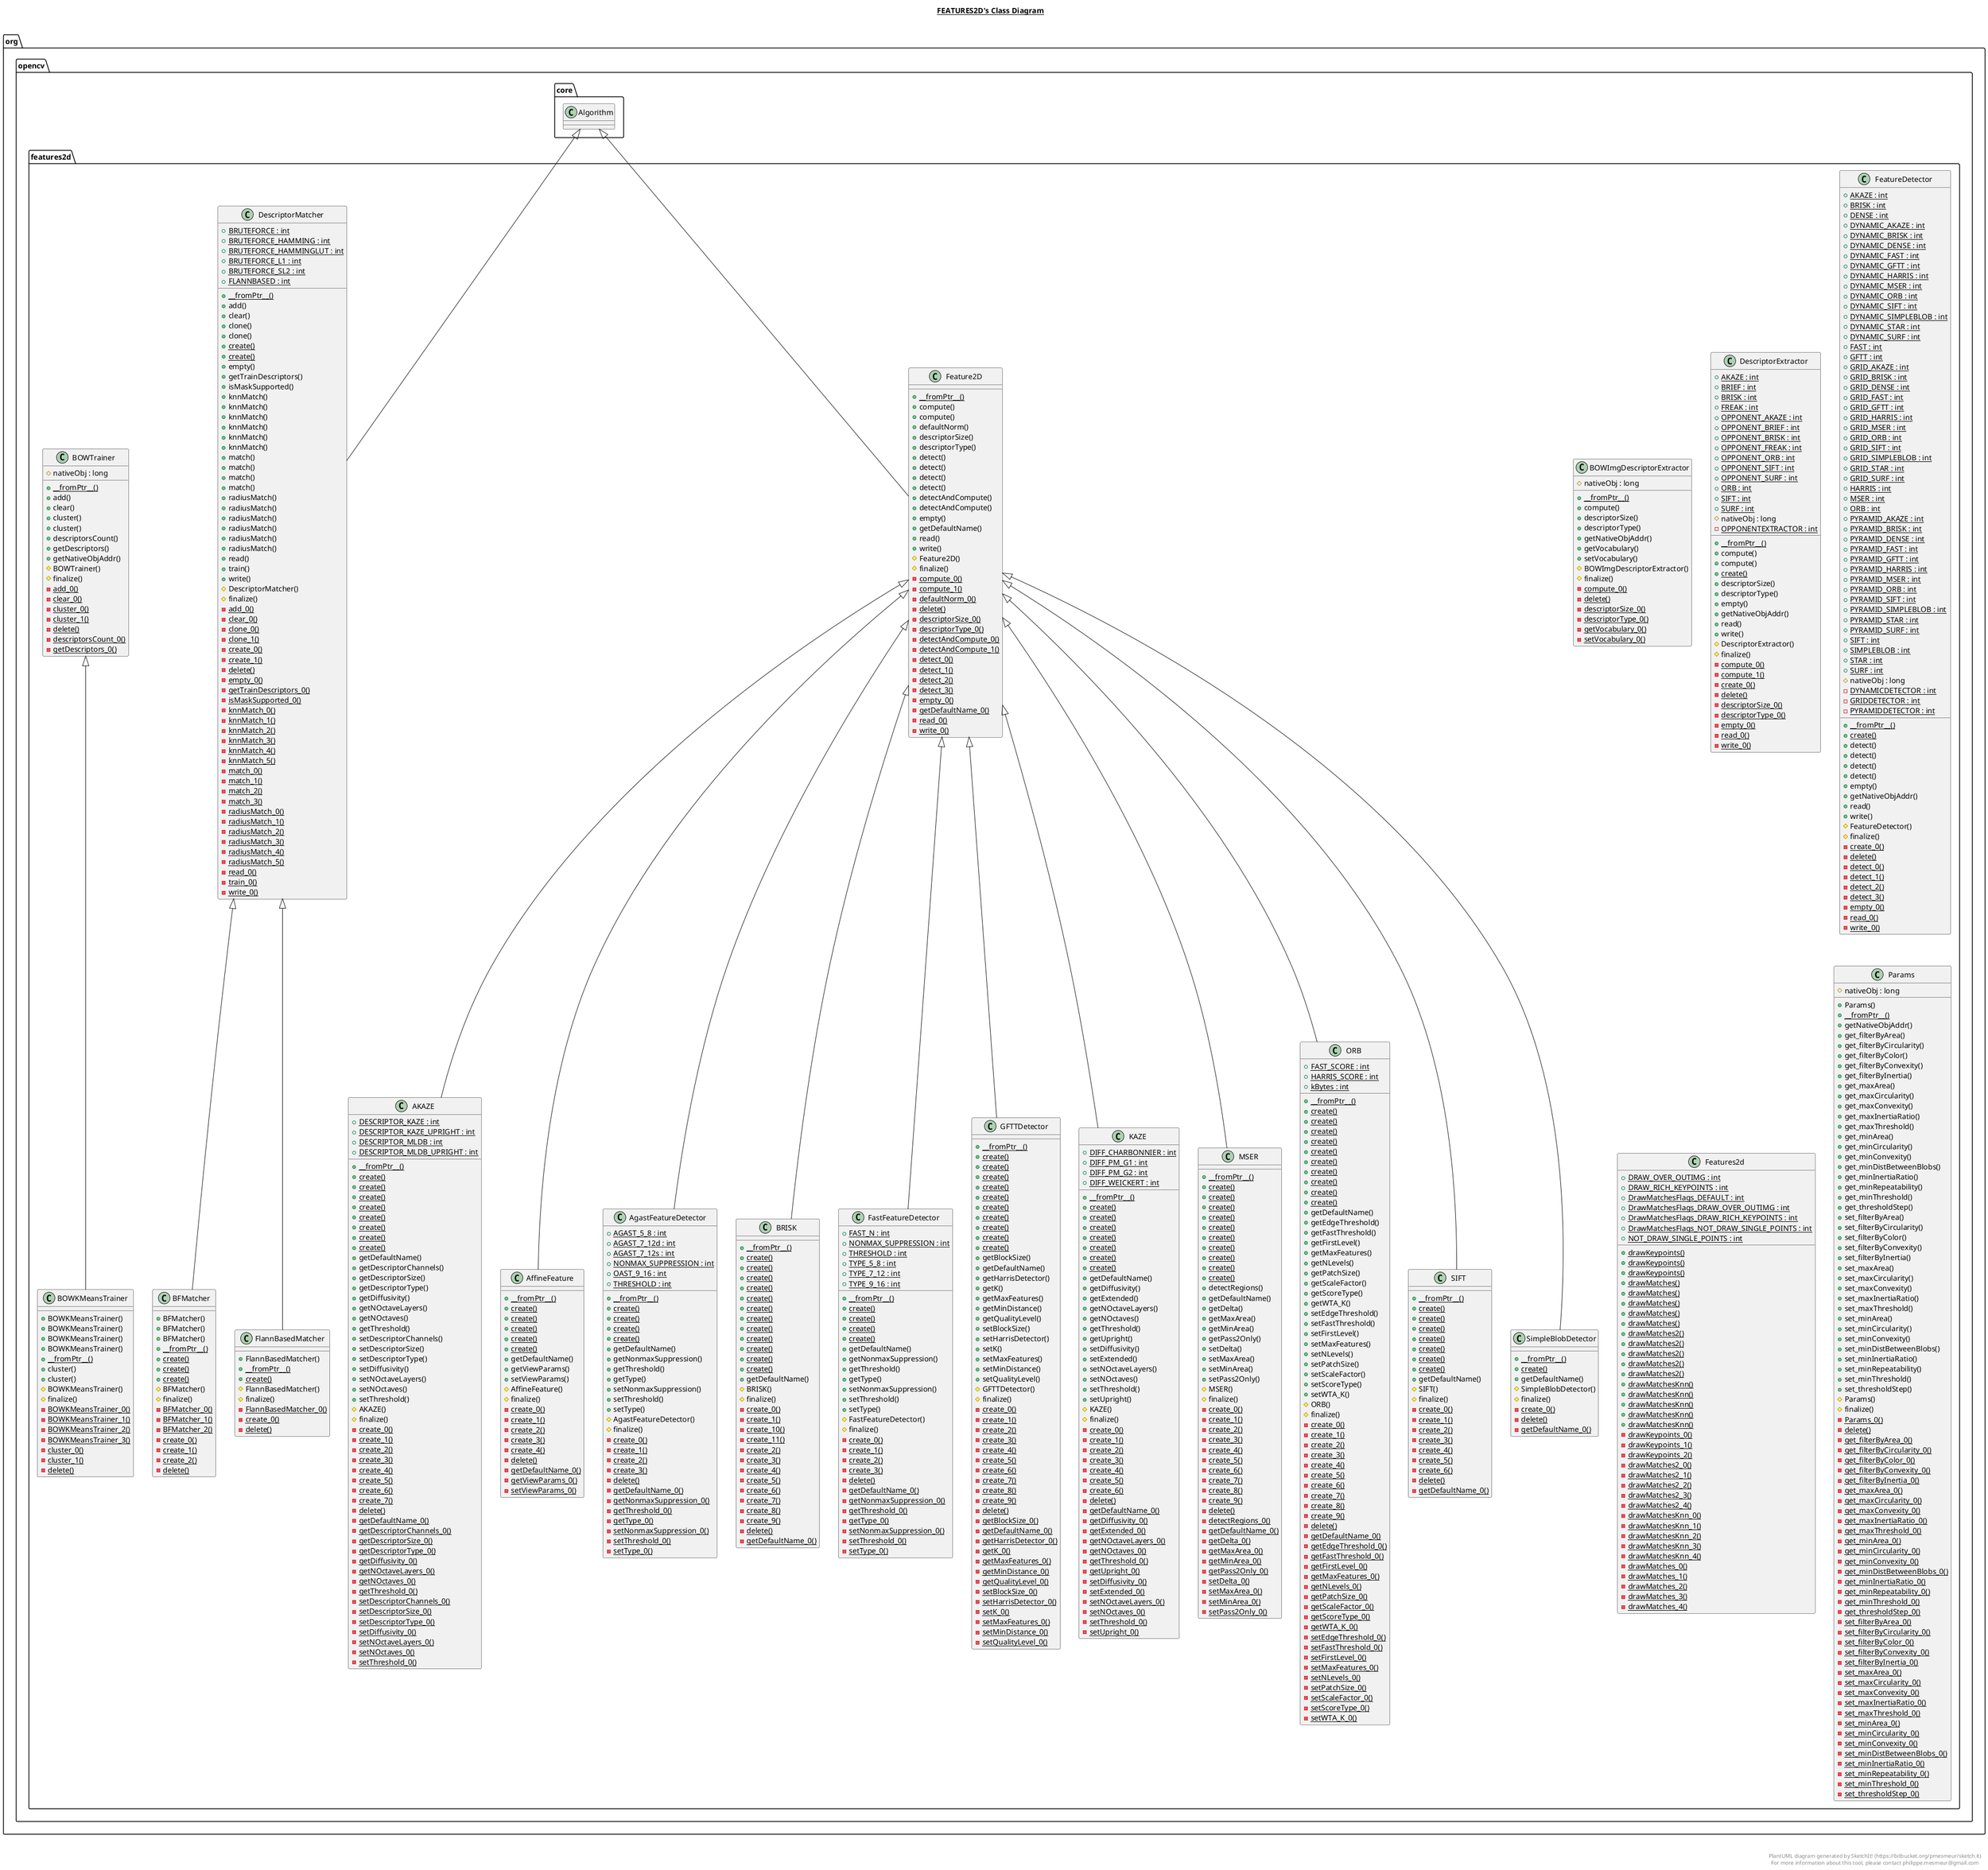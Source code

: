 @startuml

title __FEATURES2D's Class Diagram__\n

  namespace org.opencv {
    namespace features2d {
      class org.opencv.features2d.AKAZE {
          {static} + DESCRIPTOR_KAZE : int
          {static} + DESCRIPTOR_KAZE_UPRIGHT : int
          {static} + DESCRIPTOR_MLDB : int
          {static} + DESCRIPTOR_MLDB_UPRIGHT : int
          {static} + __fromPtr__()
          {static} + create()
          {static} + create()
          {static} + create()
          {static} + create()
          {static} + create()
          {static} + create()
          {static} + create()
          {static} + create()
          + getDefaultName()
          + getDescriptorChannels()
          + getDescriptorSize()
          + getDescriptorType()
          + getDiffusivity()
          + getNOctaveLayers()
          + getNOctaves()
          + getThreshold()
          + setDescriptorChannels()
          + setDescriptorSize()
          + setDescriptorType()
          + setDiffusivity()
          + setNOctaveLayers()
          + setNOctaves()
          + setThreshold()
          # AKAZE()
          # finalize()
          {static} - create_0()
          {static} - create_1()
          {static} - create_2()
          {static} - create_3()
          {static} - create_4()
          {static} - create_5()
          {static} - create_6()
          {static} - create_7()
          {static} - delete()
          {static} - getDefaultName_0()
          {static} - getDescriptorChannels_0()
          {static} - getDescriptorSize_0()
          {static} - getDescriptorType_0()
          {static} - getDiffusivity_0()
          {static} - getNOctaveLayers_0()
          {static} - getNOctaves_0()
          {static} - getThreshold_0()
          {static} - setDescriptorChannels_0()
          {static} - setDescriptorSize_0()
          {static} - setDescriptorType_0()
          {static} - setDiffusivity_0()
          {static} - setNOctaveLayers_0()
          {static} - setNOctaves_0()
          {static} - setThreshold_0()
      }
    }
  }
  

  namespace org.opencv {
    namespace features2d {
      class org.opencv.features2d.AffineFeature {
          {static} + __fromPtr__()
          {static} + create()
          {static} + create()
          {static} + create()
          {static} + create()
          {static} + create()
          + getDefaultName()
          + getViewParams()
          + setViewParams()
          # AffineFeature()
          # finalize()
          {static} - create_0()
          {static} - create_1()
          {static} - create_2()
          {static} - create_3()
          {static} - create_4()
          {static} - delete()
          {static} - getDefaultName_0()
          {static} - getViewParams_0()
          {static} - setViewParams_0()
      }
    }
  }
  

  namespace org.opencv {
    namespace features2d {
      class org.opencv.features2d.AgastFeatureDetector {
          {static} + AGAST_5_8 : int
          {static} + AGAST_7_12d : int
          {static} + AGAST_7_12s : int
          {static} + NONMAX_SUPPRESSION : int
          {static} + OAST_9_16 : int
          {static} + THRESHOLD : int
          {static} + __fromPtr__()
          {static} + create()
          {static} + create()
          {static} + create()
          {static} + create()
          + getDefaultName()
          + getNonmaxSuppression()
          + getThreshold()
          + getType()
          + setNonmaxSuppression()
          + setThreshold()
          + setType()
          # AgastFeatureDetector()
          # finalize()
          {static} - create_0()
          {static} - create_1()
          {static} - create_2()
          {static} - create_3()
          {static} - delete()
          {static} - getDefaultName_0()
          {static} - getNonmaxSuppression_0()
          {static} - getThreshold_0()
          {static} - getType_0()
          {static} - setNonmaxSuppression_0()
          {static} - setThreshold_0()
          {static} - setType_0()
      }
    }
  }
  

  namespace org.opencv {
    namespace features2d {
      class org.opencv.features2d.BFMatcher {
          + BFMatcher()
          + BFMatcher()
          + BFMatcher()
          {static} + __fromPtr__()
          {static} + create()
          {static} + create()
          {static} + create()
          # BFMatcher()
          # finalize()
          {static} - BFMatcher_0()
          {static} - BFMatcher_1()
          {static} - BFMatcher_2()
          {static} - create_0()
          {static} - create_1()
          {static} - create_2()
          {static} - delete()
      }
    }
  }
  

  namespace org.opencv {
    namespace features2d {
      class org.opencv.features2d.BOWImgDescriptorExtractor {
          # nativeObj : long
          {static} + __fromPtr__()
          + compute()
          + descriptorSize()
          + descriptorType()
          + getNativeObjAddr()
          + getVocabulary()
          + setVocabulary()
          # BOWImgDescriptorExtractor()
          # finalize()
          {static} - compute_0()
          {static} - delete()
          {static} - descriptorSize_0()
          {static} - descriptorType_0()
          {static} - getVocabulary_0()
          {static} - setVocabulary_0()
      }
    }
  }
  

  namespace org.opencv {
    namespace features2d {
      class org.opencv.features2d.BOWKMeansTrainer {
          + BOWKMeansTrainer()
          + BOWKMeansTrainer()
          + BOWKMeansTrainer()
          + BOWKMeansTrainer()
          {static} + __fromPtr__()
          + cluster()
          + cluster()
          # BOWKMeansTrainer()
          # finalize()
          {static} - BOWKMeansTrainer_0()
          {static} - BOWKMeansTrainer_1()
          {static} - BOWKMeansTrainer_2()
          {static} - BOWKMeansTrainer_3()
          {static} - cluster_0()
          {static} - cluster_1()
          {static} - delete()
      }
    }
  }
  

  namespace org.opencv {
    namespace features2d {
      class org.opencv.features2d.BOWTrainer {
          # nativeObj : long
          {static} + __fromPtr__()
          + add()
          + clear()
          + cluster()
          + cluster()
          + descriptorsCount()
          + getDescriptors()
          + getNativeObjAddr()
          # BOWTrainer()
          # finalize()
          {static} - add_0()
          {static} - clear_0()
          {static} - cluster_0()
          {static} - cluster_1()
          {static} - delete()
          {static} - descriptorsCount_0()
          {static} - getDescriptors_0()
      }
    }
  }
  

  namespace org.opencv {
    namespace features2d {
      class org.opencv.features2d.BRISK {
          {static} + __fromPtr__()
          {static} + create()
          {static} + create()
          {static} + create()
          {static} + create()
          {static} + create()
          {static} + create()
          {static} + create()
          {static} + create()
          {static} + create()
          {static} + create()
          {static} + create()
          {static} + create()
          + getDefaultName()
          # BRISK()
          # finalize()
          {static} - create_0()
          {static} - create_1()
          {static} - create_10()
          {static} - create_11()
          {static} - create_2()
          {static} - create_3()
          {static} - create_4()
          {static} - create_5()
          {static} - create_6()
          {static} - create_7()
          {static} - create_8()
          {static} - create_9()
          {static} - delete()
          {static} - getDefaultName_0()
      }
    }
  }
  

  namespace org.opencv {
    namespace features2d {
      class org.opencv.features2d.DescriptorExtractor {
          {static} + AKAZE : int
          {static} + BRIEF : int
          {static} + BRISK : int
          {static} + FREAK : int
          {static} + OPPONENT_AKAZE : int
          {static} + OPPONENT_BRIEF : int
          {static} + OPPONENT_BRISK : int
          {static} + OPPONENT_FREAK : int
          {static} + OPPONENT_ORB : int
          {static} + OPPONENT_SIFT : int
          {static} + OPPONENT_SURF : int
          {static} + ORB : int
          {static} + SIFT : int
          {static} + SURF : int
          # nativeObj : long
          {static} - OPPONENTEXTRACTOR : int
          {static} + __fromPtr__()
          + compute()
          + compute()
          {static} + create()
          + descriptorSize()
          + descriptorType()
          + empty()
          + getNativeObjAddr()
          + read()
          + write()
          # DescriptorExtractor()
          # finalize()
          {static} - compute_0()
          {static} - compute_1()
          {static} - create_0()
          {static} - delete()
          {static} - descriptorSize_0()
          {static} - descriptorType_0()
          {static} - empty_0()
          {static} - read_0()
          {static} - write_0()
      }
    }
  }
  

  namespace org.opencv {
    namespace features2d {
      class org.opencv.features2d.DescriptorMatcher {
          {static} + BRUTEFORCE : int
          {static} + BRUTEFORCE_HAMMING : int
          {static} + BRUTEFORCE_HAMMINGLUT : int
          {static} + BRUTEFORCE_L1 : int
          {static} + BRUTEFORCE_SL2 : int
          {static} + FLANNBASED : int
          {static} + __fromPtr__()
          + add()
          + clear()
          + clone()
          + clone()
          {static} + create()
          {static} + create()
          + empty()
          + getTrainDescriptors()
          + isMaskSupported()
          + knnMatch()
          + knnMatch()
          + knnMatch()
          + knnMatch()
          + knnMatch()
          + knnMatch()
          + match()
          + match()
          + match()
          + match()
          + radiusMatch()
          + radiusMatch()
          + radiusMatch()
          + radiusMatch()
          + radiusMatch()
          + radiusMatch()
          + read()
          + train()
          + write()
          # DescriptorMatcher()
          # finalize()
          {static} - add_0()
          {static} - clear_0()
          {static} - clone_0()
          {static} - clone_1()
          {static} - create_0()
          {static} - create_1()
          {static} - delete()
          {static} - empty_0()
          {static} - getTrainDescriptors_0()
          {static} - isMaskSupported_0()
          {static} - knnMatch_0()
          {static} - knnMatch_1()
          {static} - knnMatch_2()
          {static} - knnMatch_3()
          {static} - knnMatch_4()
          {static} - knnMatch_5()
          {static} - match_0()
          {static} - match_1()
          {static} - match_2()
          {static} - match_3()
          {static} - radiusMatch_0()
          {static} - radiusMatch_1()
          {static} - radiusMatch_2()
          {static} - radiusMatch_3()
          {static} - radiusMatch_4()
          {static} - radiusMatch_5()
          {static} - read_0()
          {static} - train_0()
          {static} - write_0()
      }
    }
  }
  

  namespace org.opencv {
    namespace features2d {
      class org.opencv.features2d.FastFeatureDetector {
          {static} + FAST_N : int
          {static} + NONMAX_SUPPRESSION : int
          {static} + THRESHOLD : int
          {static} + TYPE_5_8 : int
          {static} + TYPE_7_12 : int
          {static} + TYPE_9_16 : int
          {static} + __fromPtr__()
          {static} + create()
          {static} + create()
          {static} + create()
          {static} + create()
          + getDefaultName()
          + getNonmaxSuppression()
          + getThreshold()
          + getType()
          + setNonmaxSuppression()
          + setThreshold()
          + setType()
          # FastFeatureDetector()
          # finalize()
          {static} - create_0()
          {static} - create_1()
          {static} - create_2()
          {static} - create_3()
          {static} - delete()
          {static} - getDefaultName_0()
          {static} - getNonmaxSuppression_0()
          {static} - getThreshold_0()
          {static} - getType_0()
          {static} - setNonmaxSuppression_0()
          {static} - setThreshold_0()
          {static} - setType_0()
      }
    }
  }
  

  namespace org.opencv {
    namespace features2d {
      class org.opencv.features2d.Feature2D {
          {static} + __fromPtr__()
          + compute()
          + compute()
          + defaultNorm()
          + descriptorSize()
          + descriptorType()
          + detect()
          + detect()
          + detect()
          + detect()
          + detectAndCompute()
          + detectAndCompute()
          + empty()
          + getDefaultName()
          + read()
          + write()
          # Feature2D()
          # finalize()
          {static} - compute_0()
          {static} - compute_1()
          {static} - defaultNorm_0()
          {static} - delete()
          {static} - descriptorSize_0()
          {static} - descriptorType_0()
          {static} - detectAndCompute_0()
          {static} - detectAndCompute_1()
          {static} - detect_0()
          {static} - detect_1()
          {static} - detect_2()
          {static} - detect_3()
          {static} - empty_0()
          {static} - getDefaultName_0()
          {static} - read_0()
          {static} - write_0()
      }
    }
  }
  

  namespace org.opencv {
    namespace features2d {
      class org.opencv.features2d.FeatureDetector {
          {static} + AKAZE : int
          {static} + BRISK : int
          {static} + DENSE : int
          {static} + DYNAMIC_AKAZE : int
          {static} + DYNAMIC_BRISK : int
          {static} + DYNAMIC_DENSE : int
          {static} + DYNAMIC_FAST : int
          {static} + DYNAMIC_GFTT : int
          {static} + DYNAMIC_HARRIS : int
          {static} + DYNAMIC_MSER : int
          {static} + DYNAMIC_ORB : int
          {static} + DYNAMIC_SIFT : int
          {static} + DYNAMIC_SIMPLEBLOB : int
          {static} + DYNAMIC_STAR : int
          {static} + DYNAMIC_SURF : int
          {static} + FAST : int
          {static} + GFTT : int
          {static} + GRID_AKAZE : int
          {static} + GRID_BRISK : int
          {static} + GRID_DENSE : int
          {static} + GRID_FAST : int
          {static} + GRID_GFTT : int
          {static} + GRID_HARRIS : int
          {static} + GRID_MSER : int
          {static} + GRID_ORB : int
          {static} + GRID_SIFT : int
          {static} + GRID_SIMPLEBLOB : int
          {static} + GRID_STAR : int
          {static} + GRID_SURF : int
          {static} + HARRIS : int
          {static} + MSER : int
          {static} + ORB : int
          {static} + PYRAMID_AKAZE : int
          {static} + PYRAMID_BRISK : int
          {static} + PYRAMID_DENSE : int
          {static} + PYRAMID_FAST : int
          {static} + PYRAMID_GFTT : int
          {static} + PYRAMID_HARRIS : int
          {static} + PYRAMID_MSER : int
          {static} + PYRAMID_ORB : int
          {static} + PYRAMID_SIFT : int
          {static} + PYRAMID_SIMPLEBLOB : int
          {static} + PYRAMID_STAR : int
          {static} + PYRAMID_SURF : int
          {static} + SIFT : int
          {static} + SIMPLEBLOB : int
          {static} + STAR : int
          {static} + SURF : int
          # nativeObj : long
          {static} - DYNAMICDETECTOR : int
          {static} - GRIDDETECTOR : int
          {static} - PYRAMIDDETECTOR : int
          {static} + __fromPtr__()
          {static} + create()
          + detect()
          + detect()
          + detect()
          + detect()
          + empty()
          + getNativeObjAddr()
          + read()
          + write()
          # FeatureDetector()
          # finalize()
          {static} - create_0()
          {static} - delete()
          {static} - detect_0()
          {static} - detect_1()
          {static} - detect_2()
          {static} - detect_3()
          {static} - empty_0()
          {static} - read_0()
          {static} - write_0()
      }
    }
  }
  

  namespace org.opencv {
    namespace features2d {
      class org.opencv.features2d.Features2d {
          {static} + DRAW_OVER_OUTIMG : int
          {static} + DRAW_RICH_KEYPOINTS : int
          {static} + DrawMatchesFlags_DEFAULT : int
          {static} + DrawMatchesFlags_DRAW_OVER_OUTIMG : int
          {static} + DrawMatchesFlags_DRAW_RICH_KEYPOINTS : int
          {static} + DrawMatchesFlags_NOT_DRAW_SINGLE_POINTS : int
          {static} + NOT_DRAW_SINGLE_POINTS : int
          {static} + drawKeypoints()
          {static} + drawKeypoints()
          {static} + drawKeypoints()
          {static} + drawMatches()
          {static} + drawMatches()
          {static} + drawMatches()
          {static} + drawMatches()
          {static} + drawMatches()
          {static} + drawMatches2()
          {static} + drawMatches2()
          {static} + drawMatches2()
          {static} + drawMatches2()
          {static} + drawMatches2()
          {static} + drawMatchesKnn()
          {static} + drawMatchesKnn()
          {static} + drawMatchesKnn()
          {static} + drawMatchesKnn()
          {static} + drawMatchesKnn()
          {static} - drawKeypoints_0()
          {static} - drawKeypoints_1()
          {static} - drawKeypoints_2()
          {static} - drawMatches2_0()
          {static} - drawMatches2_1()
          {static} - drawMatches2_2()
          {static} - drawMatches2_3()
          {static} - drawMatches2_4()
          {static} - drawMatchesKnn_0()
          {static} - drawMatchesKnn_1()
          {static} - drawMatchesKnn_2()
          {static} - drawMatchesKnn_3()
          {static} - drawMatchesKnn_4()
          {static} - drawMatches_0()
          {static} - drawMatches_1()
          {static} - drawMatches_2()
          {static} - drawMatches_3()
          {static} - drawMatches_4()
      }
    }
  }
  

  namespace org.opencv {
    namespace features2d {
      class org.opencv.features2d.FlannBasedMatcher {
          + FlannBasedMatcher()
          {static} + __fromPtr__()
          {static} + create()
          # FlannBasedMatcher()
          # finalize()
          {static} - FlannBasedMatcher_0()
          {static} - create_0()
          {static} - delete()
      }
    }
  }
  

  namespace org.opencv {
    namespace features2d {
      class org.opencv.features2d.GFTTDetector {
          {static} + __fromPtr__()
          {static} + create()
          {static} + create()
          {static} + create()
          {static} + create()
          {static} + create()
          {static} + create()
          {static} + create()
          {static} + create()
          {static} + create()
          {static} + create()
          + getBlockSize()
          + getDefaultName()
          + getHarrisDetector()
          + getK()
          + getMaxFeatures()
          + getMinDistance()
          + getQualityLevel()
          + setBlockSize()
          + setHarrisDetector()
          + setK()
          + setMaxFeatures()
          + setMinDistance()
          + setQualityLevel()
          # GFTTDetector()
          # finalize()
          {static} - create_0()
          {static} - create_1()
          {static} - create_2()
          {static} - create_3()
          {static} - create_4()
          {static} - create_5()
          {static} - create_6()
          {static} - create_7()
          {static} - create_8()
          {static} - create_9()
          {static} - delete()
          {static} - getBlockSize_0()
          {static} - getDefaultName_0()
          {static} - getHarrisDetector_0()
          {static} - getK_0()
          {static} - getMaxFeatures_0()
          {static} - getMinDistance_0()
          {static} - getQualityLevel_0()
          {static} - setBlockSize_0()
          {static} - setHarrisDetector_0()
          {static} - setK_0()
          {static} - setMaxFeatures_0()
          {static} - setMinDistance_0()
          {static} - setQualityLevel_0()
      }
    }
  }
  

  namespace org.opencv {
    namespace features2d {
      class org.opencv.features2d.KAZE {
          {static} + DIFF_CHARBONNIER : int
          {static} + DIFF_PM_G1 : int
          {static} + DIFF_PM_G2 : int
          {static} + DIFF_WEICKERT : int
          {static} + __fromPtr__()
          {static} + create()
          {static} + create()
          {static} + create()
          {static} + create()
          {static} + create()
          {static} + create()
          {static} + create()
          + getDefaultName()
          + getDiffusivity()
          + getExtended()
          + getNOctaveLayers()
          + getNOctaves()
          + getThreshold()
          + getUpright()
          + setDiffusivity()
          + setExtended()
          + setNOctaveLayers()
          + setNOctaves()
          + setThreshold()
          + setUpright()
          # KAZE()
          # finalize()
          {static} - create_0()
          {static} - create_1()
          {static} - create_2()
          {static} - create_3()
          {static} - create_4()
          {static} - create_5()
          {static} - create_6()
          {static} - delete()
          {static} - getDefaultName_0()
          {static} - getDiffusivity_0()
          {static} - getExtended_0()
          {static} - getNOctaveLayers_0()
          {static} - getNOctaves_0()
          {static} - getThreshold_0()
          {static} - getUpright_0()
          {static} - setDiffusivity_0()
          {static} - setExtended_0()
          {static} - setNOctaveLayers_0()
          {static} - setNOctaves_0()
          {static} - setThreshold_0()
          {static} - setUpright_0()
      }
    }
  }
  

  namespace org.opencv {
    namespace features2d {
      class org.opencv.features2d.MSER {
          {static} + __fromPtr__()
          {static} + create()
          {static} + create()
          {static} + create()
          {static} + create()
          {static} + create()
          {static} + create()
          {static} + create()
          {static} + create()
          {static} + create()
          {static} + create()
          + detectRegions()
          + getDefaultName()
          + getDelta()
          + getMaxArea()
          + getMinArea()
          + getPass2Only()
          + setDelta()
          + setMaxArea()
          + setMinArea()
          + setPass2Only()
          # MSER()
          # finalize()
          {static} - create_0()
          {static} - create_1()
          {static} - create_2()
          {static} - create_3()
          {static} - create_4()
          {static} - create_5()
          {static} - create_6()
          {static} - create_7()
          {static} - create_8()
          {static} - create_9()
          {static} - delete()
          {static} - detectRegions_0()
          {static} - getDefaultName_0()
          {static} - getDelta_0()
          {static} - getMaxArea_0()
          {static} - getMinArea_0()
          {static} - getPass2Only_0()
          {static} - setDelta_0()
          {static} - setMaxArea_0()
          {static} - setMinArea_0()
          {static} - setPass2Only_0()
      }
    }
  }
  

  namespace org.opencv {
    namespace features2d {
      class org.opencv.features2d.ORB {
          {static} + FAST_SCORE : int
          {static} + HARRIS_SCORE : int
          {static} + kBytes : int
          {static} + __fromPtr__()
          {static} + create()
          {static} + create()
          {static} + create()
          {static} + create()
          {static} + create()
          {static} + create()
          {static} + create()
          {static} + create()
          {static} + create()
          {static} + create()
          + getDefaultName()
          + getEdgeThreshold()
          + getFastThreshold()
          + getFirstLevel()
          + getMaxFeatures()
          + getNLevels()
          + getPatchSize()
          + getScaleFactor()
          + getScoreType()
          + getWTA_K()
          + setEdgeThreshold()
          + setFastThreshold()
          + setFirstLevel()
          + setMaxFeatures()
          + setNLevels()
          + setPatchSize()
          + setScaleFactor()
          + setScoreType()
          + setWTA_K()
          # ORB()
          # finalize()
          {static} - create_0()
          {static} - create_1()
          {static} - create_2()
          {static} - create_3()
          {static} - create_4()
          {static} - create_5()
          {static} - create_6()
          {static} - create_7()
          {static} - create_8()
          {static} - create_9()
          {static} - delete()
          {static} - getDefaultName_0()
          {static} - getEdgeThreshold_0()
          {static} - getFastThreshold_0()
          {static} - getFirstLevel_0()
          {static} - getMaxFeatures_0()
          {static} - getNLevels_0()
          {static} - getPatchSize_0()
          {static} - getScaleFactor_0()
          {static} - getScoreType_0()
          {static} - getWTA_K_0()
          {static} - setEdgeThreshold_0()
          {static} - setFastThreshold_0()
          {static} - setFirstLevel_0()
          {static} - setMaxFeatures_0()
          {static} - setNLevels_0()
          {static} - setPatchSize_0()
          {static} - setScaleFactor_0()
          {static} - setScoreType_0()
          {static} - setWTA_K_0()
      }
    }
  }
  

  namespace org.opencv {
    namespace features2d {
      class org.opencv.features2d.Params {
          # nativeObj : long
          + Params()
          {static} + __fromPtr__()
          + getNativeObjAddr()
          + get_filterByArea()
          + get_filterByCircularity()
          + get_filterByColor()
          + get_filterByConvexity()
          + get_filterByInertia()
          + get_maxArea()
          + get_maxCircularity()
          + get_maxConvexity()
          + get_maxInertiaRatio()
          + get_maxThreshold()
          + get_minArea()
          + get_minCircularity()
          + get_minConvexity()
          + get_minDistBetweenBlobs()
          + get_minInertiaRatio()
          + get_minRepeatability()
          + get_minThreshold()
          + get_thresholdStep()
          + set_filterByArea()
          + set_filterByCircularity()
          + set_filterByColor()
          + set_filterByConvexity()
          + set_filterByInertia()
          + set_maxArea()
          + set_maxCircularity()
          + set_maxConvexity()
          + set_maxInertiaRatio()
          + set_maxThreshold()
          + set_minArea()
          + set_minCircularity()
          + set_minConvexity()
          + set_minDistBetweenBlobs()
          + set_minInertiaRatio()
          + set_minRepeatability()
          + set_minThreshold()
          + set_thresholdStep()
          # Params()
          # finalize()
          {static} - Params_0()
          {static} - delete()
          {static} - get_filterByArea_0()
          {static} - get_filterByCircularity_0()
          {static} - get_filterByColor_0()
          {static} - get_filterByConvexity_0()
          {static} - get_filterByInertia_0()
          {static} - get_maxArea_0()
          {static} - get_maxCircularity_0()
          {static} - get_maxConvexity_0()
          {static} - get_maxInertiaRatio_0()
          {static} - get_maxThreshold_0()
          {static} - get_minArea_0()
          {static} - get_minCircularity_0()
          {static} - get_minConvexity_0()
          {static} - get_minDistBetweenBlobs_0()
          {static} - get_minInertiaRatio_0()
          {static} - get_minRepeatability_0()
          {static} - get_minThreshold_0()
          {static} - get_thresholdStep_0()
          {static} - set_filterByArea_0()
          {static} - set_filterByCircularity_0()
          {static} - set_filterByColor_0()
          {static} - set_filterByConvexity_0()
          {static} - set_filterByInertia_0()
          {static} - set_maxArea_0()
          {static} - set_maxCircularity_0()
          {static} - set_maxConvexity_0()
          {static} - set_maxInertiaRatio_0()
          {static} - set_maxThreshold_0()
          {static} - set_minArea_0()
          {static} - set_minCircularity_0()
          {static} - set_minConvexity_0()
          {static} - set_minDistBetweenBlobs_0()
          {static} - set_minInertiaRatio_0()
          {static} - set_minRepeatability_0()
          {static} - set_minThreshold_0()
          {static} - set_thresholdStep_0()
      }
    }
  }
  

  namespace org.opencv {
    namespace features2d {
      class org.opencv.features2d.SIFT {
          {static} + __fromPtr__()
          {static} + create()
          {static} + create()
          {static} + create()
          {static} + create()
          {static} + create()
          {static} + create()
          {static} + create()
          + getDefaultName()
          # SIFT()
          # finalize()
          {static} - create_0()
          {static} - create_1()
          {static} - create_2()
          {static} - create_3()
          {static} - create_4()
          {static} - create_5()
          {static} - create_6()
          {static} - delete()
          {static} - getDefaultName_0()
      }
    }
  }
  

  namespace org.opencv {
    namespace features2d {
      class org.opencv.features2d.SimpleBlobDetector {
          {static} + __fromPtr__()
          {static} + create()
          + getDefaultName()
          # SimpleBlobDetector()
          # finalize()
          {static} - create_0()
          {static} - delete()
          {static} - getDefaultName_0()
      }
    }
  }
  

  org.opencv.features2d.AKAZE -up-|> org.opencv.features2d.Feature2D
  org.opencv.features2d.AffineFeature -up-|> org.opencv.features2d.Feature2D
  org.opencv.features2d.AgastFeatureDetector -up-|> org.opencv.features2d.Feature2D
  org.opencv.features2d.BFMatcher -up-|> org.opencv.features2d.DescriptorMatcher
  org.opencv.features2d.BOWKMeansTrainer -up-|> org.opencv.features2d.BOWTrainer
  org.opencv.features2d.BRISK -up-|> org.opencv.features2d.Feature2D
  org.opencv.features2d.DescriptorMatcher -up-|> org.opencv.core.Algorithm
  org.opencv.features2d.FastFeatureDetector -up-|> org.opencv.features2d.Feature2D
  org.opencv.features2d.Feature2D -up-|> org.opencv.core.Algorithm
  org.opencv.features2d.FlannBasedMatcher -up-|> org.opencv.features2d.DescriptorMatcher
  org.opencv.features2d.GFTTDetector -up-|> org.opencv.features2d.Feature2D
  org.opencv.features2d.KAZE -up-|> org.opencv.features2d.Feature2D
  org.opencv.features2d.MSER -up-|> org.opencv.features2d.Feature2D
  org.opencv.features2d.ORB -up-|> org.opencv.features2d.Feature2D
  org.opencv.features2d.SIFT -up-|> org.opencv.features2d.Feature2D
  org.opencv.features2d.SimpleBlobDetector -up-|> org.opencv.features2d.Feature2D


right footer


PlantUML diagram generated by SketchIt! (https://bitbucket.org/pmesmeur/sketch.it)
For more information about this tool, please contact philippe.mesmeur@gmail.com
endfooter

@enduml
